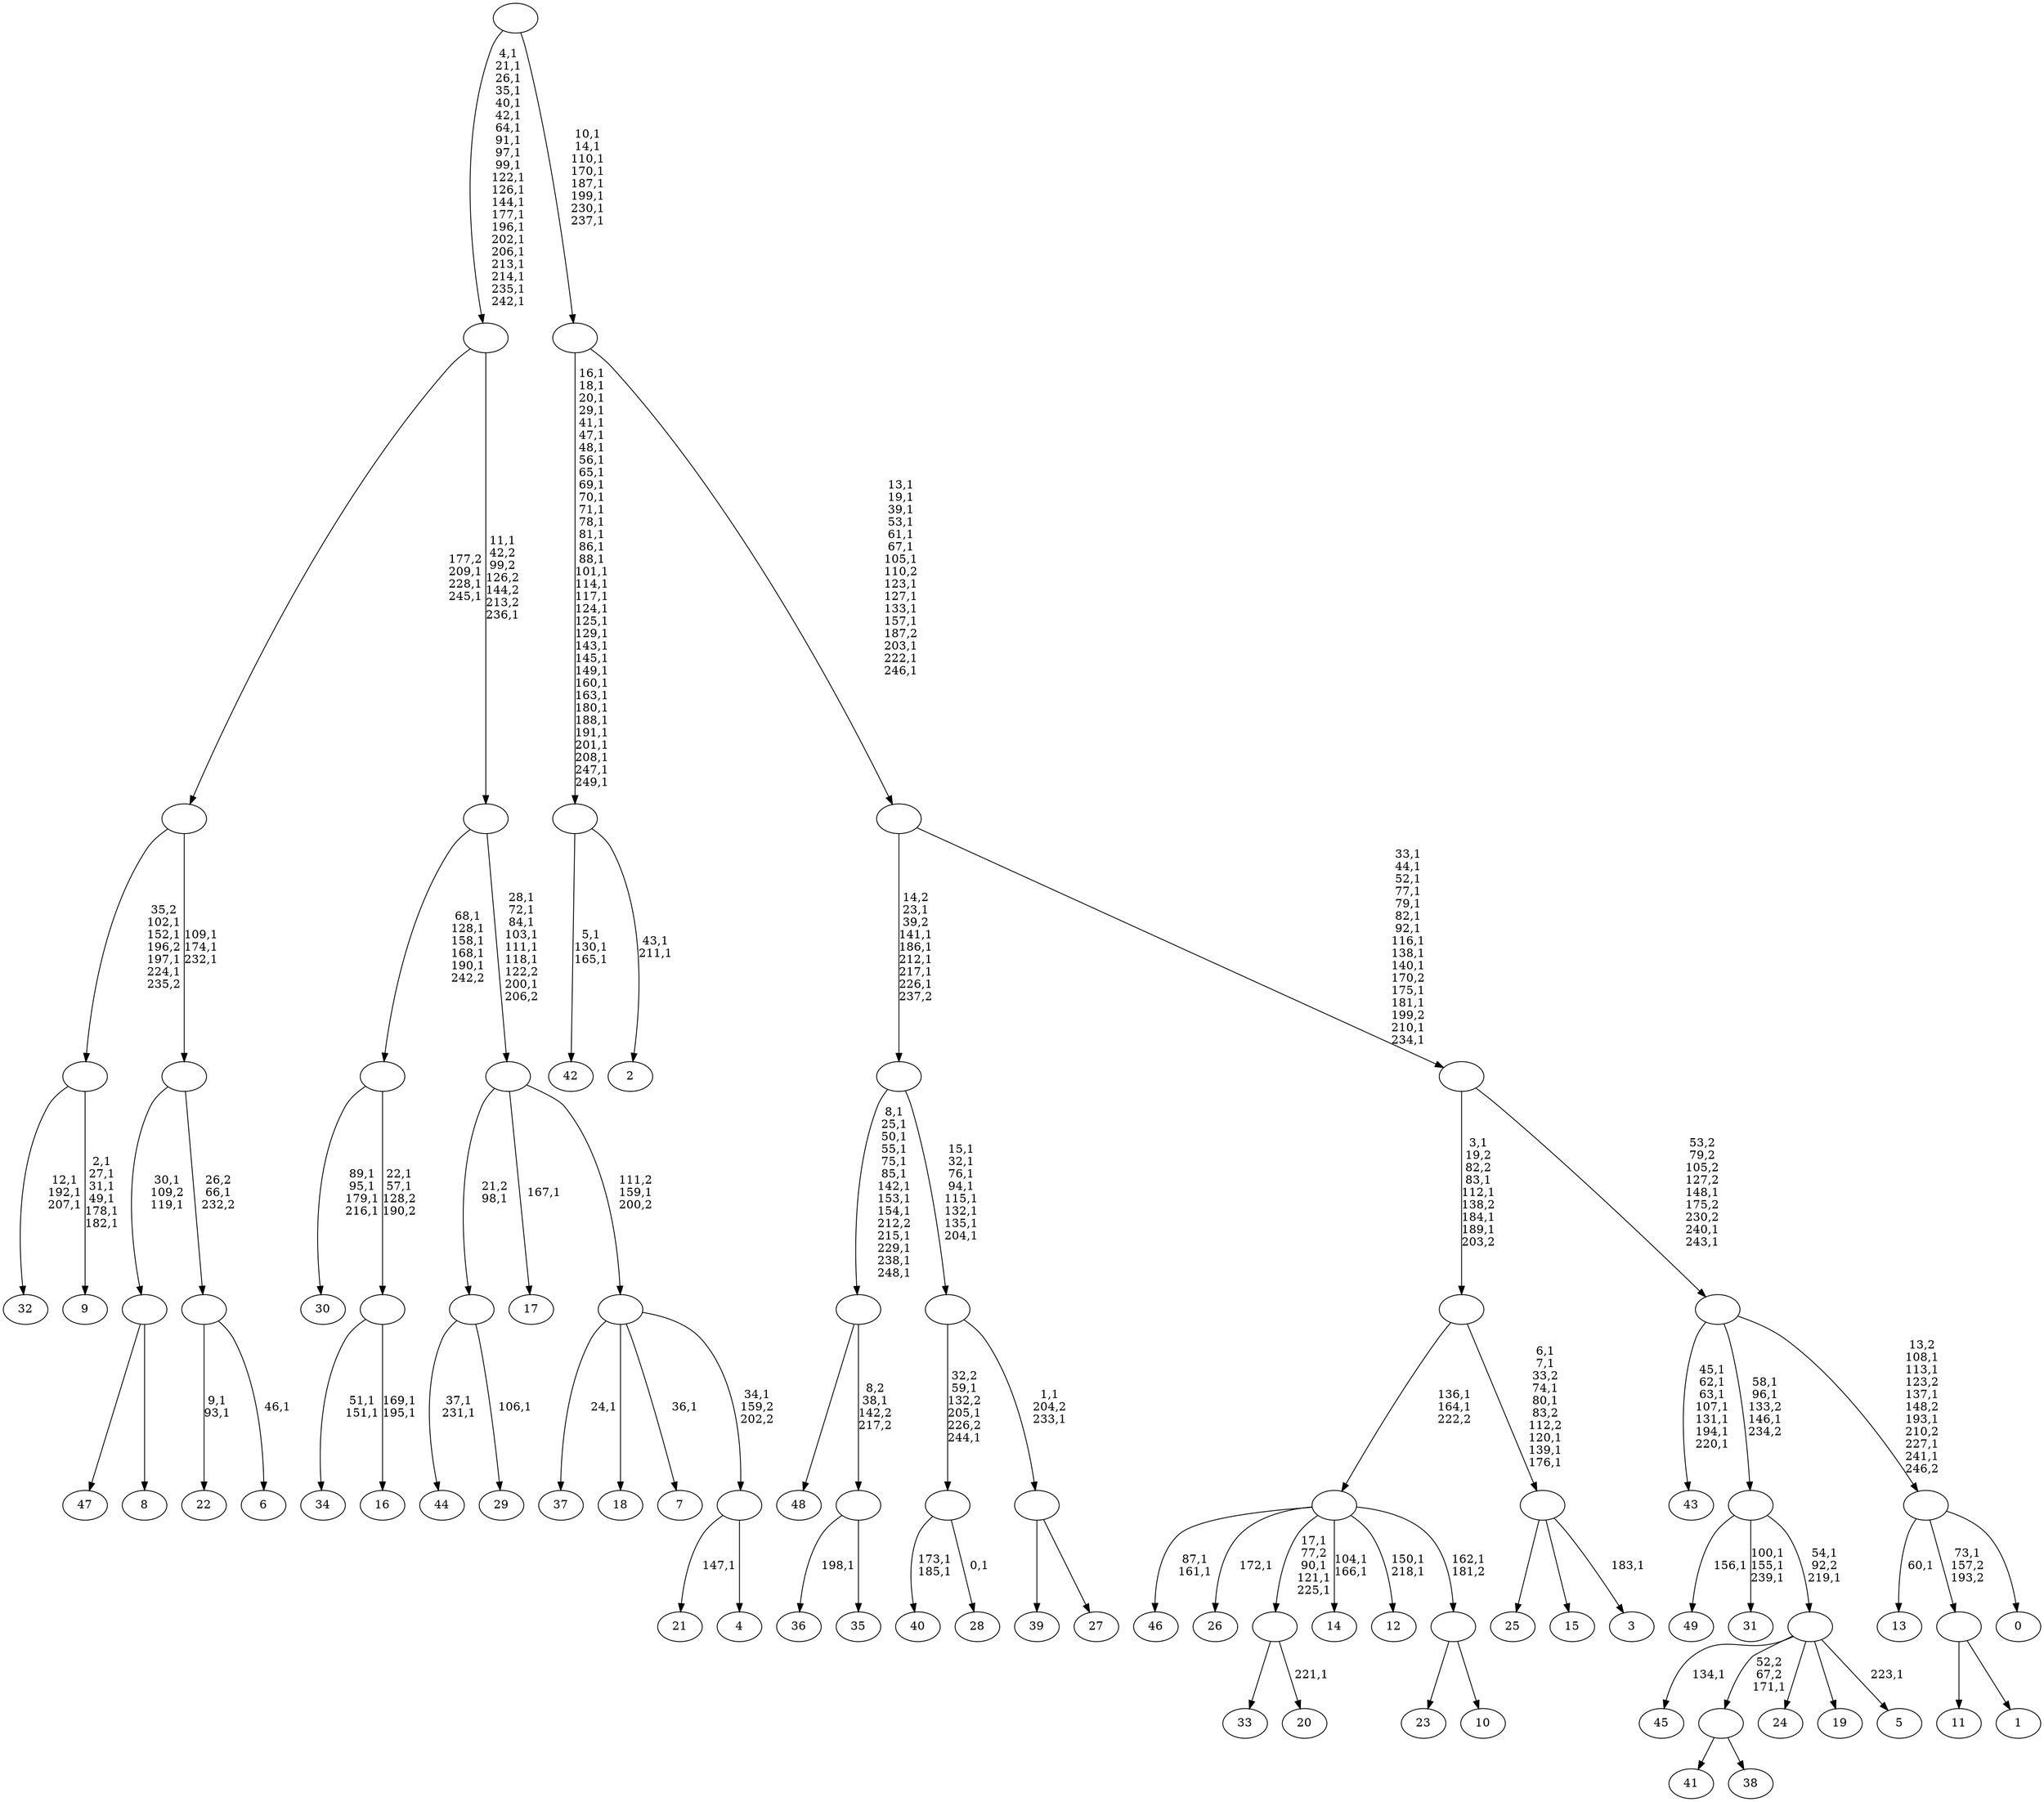 digraph T {
	300 [label="49"]
	298 [label="48"]
	297 [label="47"]
	296 [label="46"]
	293 [label="45"]
	291 [label="44"]
	288 [label="43"]
	280 [label="42"]
	276 [label="41"]
	275 [label="40"]
	272 [label="39"]
	271 [label="38"]
	270 [label=""]
	269 [label="37"]
	267 [label="36"]
	265 [label="35"]
	264 [label=""]
	263 [label=""]
	250 [label="34"]
	247 [label="33"]
	246 [label="32"]
	242 [label="31"]
	238 [label="30"]
	233 [label="29"]
	231 [label=""]
	230 [label="28"]
	228 [label=""]
	225 [label="27"]
	224 [label=""]
	222 [label=""]
	214 [label=""]
	208 [label="26"]
	206 [label="25"]
	205 [label="24"]
	204 [label="23"]
	203 [label="22"]
	200 [label="21"]
	198 [label="20"]
	196 [label=""]
	192 [label="19"]
	191 [label="18"]
	190 [label="17"]
	188 [label="16"]
	185 [label=""]
	183 [label=""]
	178 [label="15"]
	177 [label="14"]
	174 [label="13"]
	172 [label="12"]
	169 [label="11"]
	168 [label="10"]
	167 [label=""]
	166 [label=""]
	164 [label="9"]
	157 [label=""]
	153 [label="8"]
	152 [label=""]
	150 [label="7"]
	148 [label="6"]
	146 [label=""]
	145 [label=""]
	142 [label=""]
	139 [label="5"]
	137 [label=""]
	135 [label=""]
	132 [label="4"]
	131 [label=""]
	130 [label=""]
	129 [label=""]
	122 [label=""]
	120 [label=""]
	99 [label="3"]
	97 [label=""]
	90 [label=""]
	85 [label="2"]
	82 [label=""]
	48 [label="1"]
	47 [label=""]
	46 [label="0"]
	45 [label=""]
	39 [label=""]
	36 [label=""]
	22 [label=""]
	8 [label=""]
	0 [label=""]
	270 -> 276 [label=""]
	270 -> 271 [label=""]
	264 -> 267 [label="198,1"]
	264 -> 265 [label=""]
	263 -> 298 [label=""]
	263 -> 264 [label="8,2\n38,1\n142,2\n217,2"]
	231 -> 233 [label="106,1"]
	231 -> 291 [label="37,1\n231,1"]
	228 -> 230 [label="0,1"]
	228 -> 275 [label="173,1\n185,1"]
	224 -> 272 [label=""]
	224 -> 225 [label=""]
	222 -> 224 [label="1,1\n204,2\n233,1"]
	222 -> 228 [label="32,2\n59,1\n132,2\n205,1\n226,2\n244,1"]
	214 -> 222 [label="15,1\n32,1\n76,1\n94,1\n115,1\n132,1\n135,1\n204,1"]
	214 -> 263 [label="8,1\n25,1\n50,1\n55,1\n75,1\n85,1\n142,1\n153,1\n154,1\n212,2\n215,1\n229,1\n238,1\n248,1"]
	196 -> 198 [label="221,1"]
	196 -> 247 [label=""]
	185 -> 188 [label="169,1\n195,1"]
	185 -> 250 [label="51,1\n151,1"]
	183 -> 185 [label="22,1\n57,1\n128,2\n190,2"]
	183 -> 238 [label="89,1\n95,1\n179,1\n216,1"]
	167 -> 204 [label=""]
	167 -> 168 [label=""]
	166 -> 172 [label="150,1\n218,1"]
	166 -> 177 [label="104,1\n166,1"]
	166 -> 196 [label="17,1\n77,2\n90,1\n121,1\n225,1"]
	166 -> 208 [label="172,1"]
	166 -> 296 [label="87,1\n161,1"]
	166 -> 167 [label="162,1\n181,2"]
	157 -> 164 [label="2,1\n27,1\n31,1\n49,1\n178,1\n182,1"]
	157 -> 246 [label="12,1\n192,1\n207,1"]
	152 -> 297 [label=""]
	152 -> 153 [label=""]
	146 -> 148 [label="46,1"]
	146 -> 203 [label="9,1\n93,1"]
	145 -> 152 [label="30,1\n109,2\n119,1"]
	145 -> 146 [label="26,2\n66,1\n232,2"]
	142 -> 145 [label="109,1\n174,1\n232,1"]
	142 -> 157 [label="35,2\n102,1\n152,1\n196,2\n197,1\n224,1\n235,2"]
	137 -> 139 [label="223,1"]
	137 -> 293 [label="134,1"]
	137 -> 270 [label="52,2\n67,2\n171,1"]
	137 -> 205 [label=""]
	137 -> 192 [label=""]
	135 -> 137 [label="54,1\n92,2\n219,1"]
	135 -> 242 [label="100,1\n155,1\n239,1"]
	135 -> 300 [label="156,1"]
	131 -> 200 [label="147,1"]
	131 -> 132 [label=""]
	130 -> 150 [label="36,1"]
	130 -> 269 [label="24,1"]
	130 -> 191 [label=""]
	130 -> 131 [label="34,1\n159,2\n202,2"]
	129 -> 190 [label="167,1"]
	129 -> 231 [label="21,2\n98,1"]
	129 -> 130 [label="111,2\n159,1\n200,2"]
	122 -> 129 [label="28,1\n72,1\n84,1\n103,1\n111,1\n118,1\n122,2\n200,1\n206,2"]
	122 -> 183 [label="68,1\n128,1\n158,1\n168,1\n190,1\n242,2"]
	120 -> 122 [label="11,1\n42,2\n99,2\n126,2\n144,2\n213,2\n236,1"]
	120 -> 142 [label="177,2\n209,1\n228,1\n245,1"]
	97 -> 99 [label="183,1"]
	97 -> 206 [label=""]
	97 -> 178 [label=""]
	90 -> 97 [label="6,1\n7,1\n33,2\n74,1\n80,1\n83,2\n112,2\n120,1\n139,1\n176,1"]
	90 -> 166 [label="136,1\n164,1\n222,2"]
	82 -> 85 [label="43,1\n211,1"]
	82 -> 280 [label="5,1\n130,1\n165,1"]
	47 -> 169 [label=""]
	47 -> 48 [label=""]
	45 -> 174 [label="60,1"]
	45 -> 47 [label="73,1\n157,2\n193,2"]
	45 -> 46 [label=""]
	39 -> 45 [label="13,2\n108,1\n113,1\n123,2\n137,1\n148,2\n193,1\n210,2\n227,1\n241,1\n246,2"]
	39 -> 135 [label="58,1\n96,1\n133,2\n146,1\n234,2"]
	39 -> 288 [label="45,1\n62,1\n63,1\n107,1\n131,1\n194,1\n220,1"]
	36 -> 39 [label="53,2\n79,2\n105,2\n127,2\n148,1\n175,2\n230,2\n240,1\n243,1"]
	36 -> 90 [label="3,1\n19,2\n82,2\n83,1\n112,1\n138,2\n184,1\n189,1\n203,2"]
	22 -> 36 [label="33,1\n44,1\n52,1\n77,1\n79,1\n82,1\n92,1\n116,1\n138,1\n140,1\n170,2\n175,1\n181,1\n199,2\n210,1\n234,1"]
	22 -> 214 [label="14,2\n23,1\n39,2\n141,1\n186,1\n212,1\n217,1\n226,1\n237,2"]
	8 -> 22 [label="13,1\n19,1\n39,1\n53,1\n61,1\n67,1\n105,1\n110,2\n123,1\n127,1\n133,1\n157,1\n187,2\n203,1\n222,1\n246,1"]
	8 -> 82 [label="16,1\n18,1\n20,1\n29,1\n41,1\n47,1\n48,1\n56,1\n65,1\n69,1\n70,1\n71,1\n78,1\n81,1\n86,1\n88,1\n101,1\n114,1\n117,1\n124,1\n125,1\n129,1\n143,1\n145,1\n149,1\n160,1\n163,1\n180,1\n188,1\n191,1\n201,1\n208,1\n247,1\n249,1"]
	0 -> 8 [label="10,1\n14,1\n110,1\n170,1\n187,1\n199,1\n230,1\n237,1"]
	0 -> 120 [label="4,1\n21,1\n26,1\n35,1\n40,1\n42,1\n64,1\n91,1\n97,1\n99,1\n122,1\n126,1\n144,1\n177,1\n196,1\n202,1\n206,1\n213,1\n214,1\n235,1\n242,1"]
}
